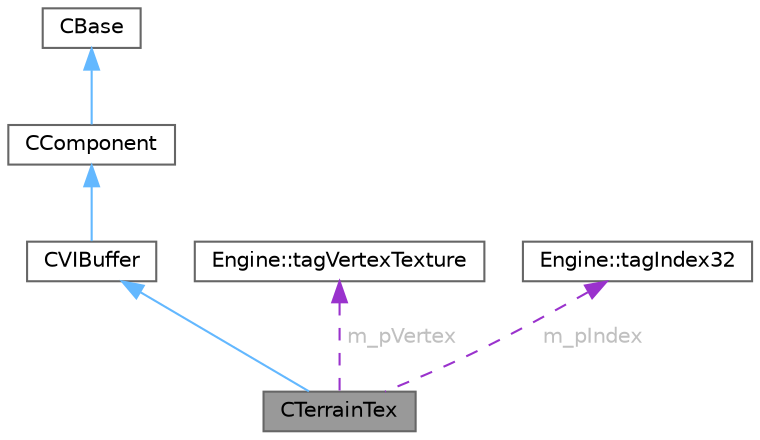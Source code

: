 digraph "CTerrainTex"
{
 // LATEX_PDF_SIZE
  bgcolor="transparent";
  edge [fontname=Helvetica,fontsize=10,labelfontname=Helvetica,labelfontsize=10];
  node [fontname=Helvetica,fontsize=10,shape=box,height=0.2,width=0.4];
  Node1 [id="Node000001",label="CTerrainTex",height=0.2,width=0.4,color="gray40", fillcolor="grey60", style="filled", fontcolor="black",tooltip=" "];
  Node2 -> Node1 [id="edge1_Node000001_Node000002",dir="back",color="steelblue1",style="solid",tooltip=" "];
  Node2 [id="Node000002",label="CVIBuffer",height=0.2,width=0.4,color="gray40", fillcolor="white", style="filled",URL="$class_c_v_i_buffer.html",tooltip=" "];
  Node3 -> Node2 [id="edge2_Node000002_Node000003",dir="back",color="steelblue1",style="solid",tooltip=" "];
  Node3 [id="Node000003",label="CComponent",height=0.2,width=0.4,color="gray40", fillcolor="white", style="filled",URL="$class_c_component.html",tooltip=" "];
  Node4 -> Node3 [id="edge3_Node000003_Node000004",dir="back",color="steelblue1",style="solid",tooltip=" "];
  Node4 [id="Node000004",label="CBase",height=0.2,width=0.4,color="gray40", fillcolor="white", style="filled",tooltip=" "];
  Node5 -> Node1 [id="edge4_Node000001_Node000005",dir="back",color="darkorchid3",style="dashed",tooltip=" ",label=<<TABLE CELLBORDER="0" BORDER="0"><TR><TD VALIGN="top" ALIGN="LEFT" CELLPADDING="1" CELLSPACING="0">m_pVertex</TD></TR>
</TABLE>> ,fontcolor="grey" ];
  Node5 [id="Node000005",label="Engine::tagVertexTexture",height=0.2,width=0.4,color="gray40", fillcolor="white", style="filled",URL="$struct_engine_1_1tag_vertex_texture.html",tooltip=" "];
  Node6 -> Node1 [id="edge5_Node000001_Node000006",dir="back",color="darkorchid3",style="dashed",tooltip=" ",label=<<TABLE CELLBORDER="0" BORDER="0"><TR><TD VALIGN="top" ALIGN="LEFT" CELLPADDING="1" CELLSPACING="0">m_pIndex</TD></TR>
</TABLE>> ,fontcolor="grey" ];
  Node6 [id="Node000006",label="Engine::tagIndex32",height=0.2,width=0.4,color="gray40", fillcolor="white", style="filled",URL="$struct_engine_1_1tag_index32.html",tooltip=" "];
}
